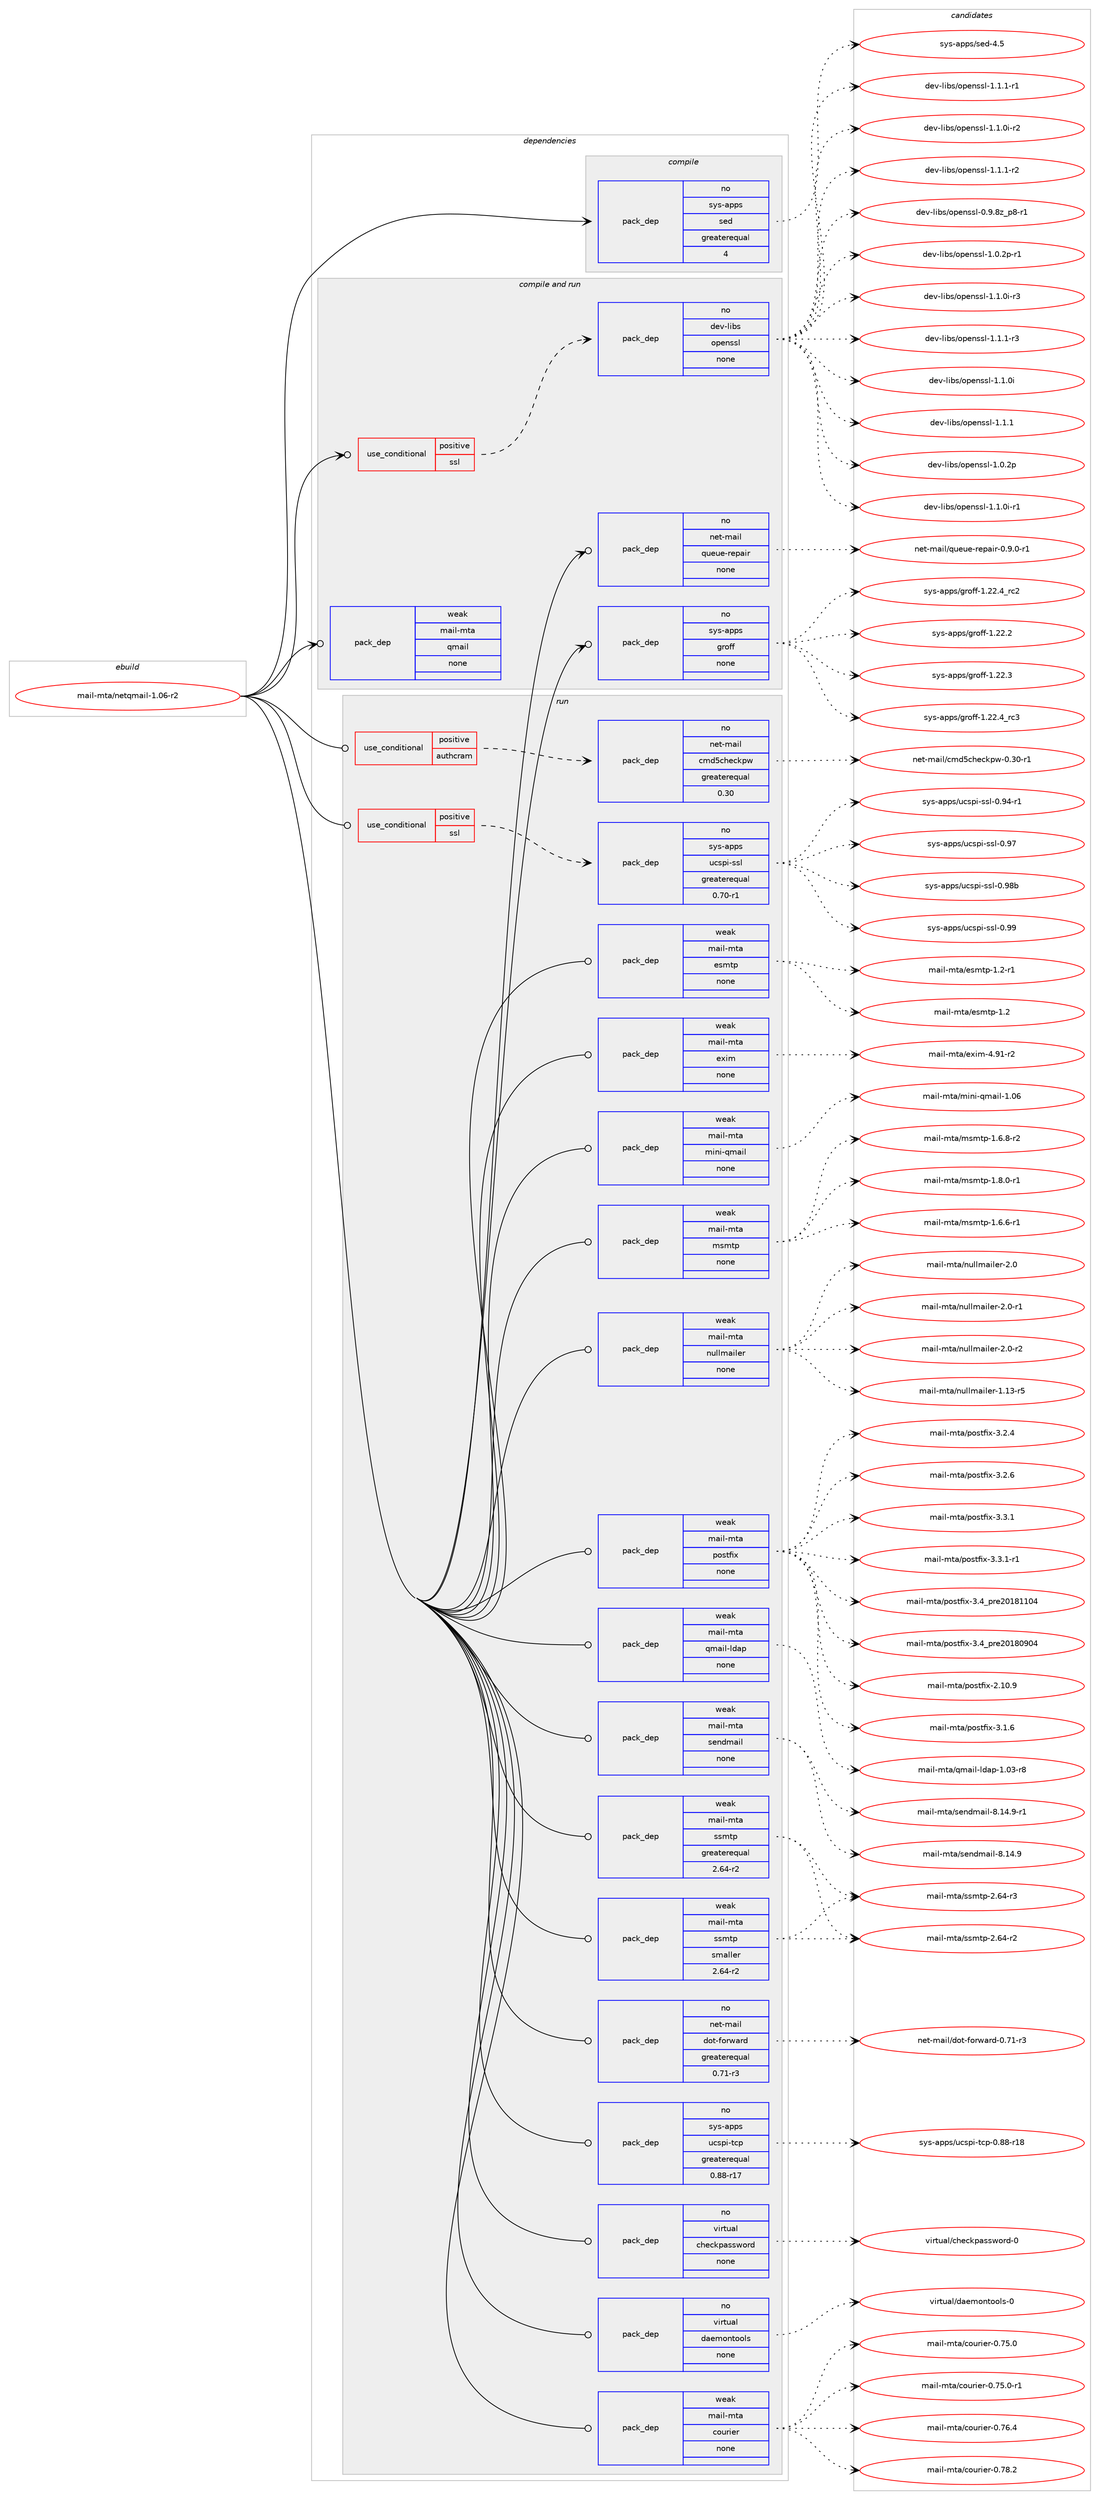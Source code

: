 digraph prolog {

# *************
# Graph options
# *************

newrank=true;
concentrate=true;
compound=true;
graph [rankdir=LR,fontname=Helvetica,fontsize=10,ranksep=1.5];#, ranksep=2.5, nodesep=0.2];
edge  [arrowhead=vee];
node  [fontname=Helvetica,fontsize=10];

# **********
# The ebuild
# **********

subgraph cluster_leftcol {
color=gray;
rank=same;
label=<<i>ebuild</i>>;
id [label="mail-mta/netqmail-1.06-r2", color=red, width=4, href="../mail-mta/netqmail-1.06-r2.svg"];
}

# ****************
# The dependencies
# ****************

subgraph cluster_midcol {
color=gray;
label=<<i>dependencies</i>>;
subgraph cluster_compile {
fillcolor="#eeeeee";
style=filled;
label=<<i>compile</i>>;
subgraph pack3636 {
dependency4406 [label=<<TABLE BORDER="0" CELLBORDER="1" CELLSPACING="0" CELLPADDING="4" WIDTH="220"><TR><TD ROWSPAN="6" CELLPADDING="30">pack_dep</TD></TR><TR><TD WIDTH="110">no</TD></TR><TR><TD>sys-apps</TD></TR><TR><TD>sed</TD></TR><TR><TD>greaterequal</TD></TR><TR><TD>4</TD></TR></TABLE>>, shape=none, color=blue];
}
id:e -> dependency4406:w [weight=20,style="solid",arrowhead="vee"];
}
subgraph cluster_compileandrun {
fillcolor="#eeeeee";
style=filled;
label=<<i>compile and run</i>>;
subgraph cond655 {
dependency4407 [label=<<TABLE BORDER="0" CELLBORDER="1" CELLSPACING="0" CELLPADDING="4"><TR><TD ROWSPAN="3" CELLPADDING="10">use_conditional</TD></TR><TR><TD>positive</TD></TR><TR><TD>ssl</TD></TR></TABLE>>, shape=none, color=red];
subgraph pack3637 {
dependency4408 [label=<<TABLE BORDER="0" CELLBORDER="1" CELLSPACING="0" CELLPADDING="4" WIDTH="220"><TR><TD ROWSPAN="6" CELLPADDING="30">pack_dep</TD></TR><TR><TD WIDTH="110">no</TD></TR><TR><TD>dev-libs</TD></TR><TR><TD>openssl</TD></TR><TR><TD>none</TD></TR><TR><TD></TD></TR></TABLE>>, shape=none, color=blue];
}
dependency4407:e -> dependency4408:w [weight=20,style="dashed",arrowhead="vee"];
}
id:e -> dependency4407:w [weight=20,style="solid",arrowhead="odotvee"];
subgraph pack3638 {
dependency4409 [label=<<TABLE BORDER="0" CELLBORDER="1" CELLSPACING="0" CELLPADDING="4" WIDTH="220"><TR><TD ROWSPAN="6" CELLPADDING="30">pack_dep</TD></TR><TR><TD WIDTH="110">no</TD></TR><TR><TD>net-mail</TD></TR><TR><TD>queue-repair</TD></TR><TR><TD>none</TD></TR><TR><TD></TD></TR></TABLE>>, shape=none, color=blue];
}
id:e -> dependency4409:w [weight=20,style="solid",arrowhead="odotvee"];
subgraph pack3639 {
dependency4410 [label=<<TABLE BORDER="0" CELLBORDER="1" CELLSPACING="0" CELLPADDING="4" WIDTH="220"><TR><TD ROWSPAN="6" CELLPADDING="30">pack_dep</TD></TR><TR><TD WIDTH="110">no</TD></TR><TR><TD>sys-apps</TD></TR><TR><TD>groff</TD></TR><TR><TD>none</TD></TR><TR><TD></TD></TR></TABLE>>, shape=none, color=blue];
}
id:e -> dependency4410:w [weight=20,style="solid",arrowhead="odotvee"];
subgraph pack3640 {
dependency4411 [label=<<TABLE BORDER="0" CELLBORDER="1" CELLSPACING="0" CELLPADDING="4" WIDTH="220"><TR><TD ROWSPAN="6" CELLPADDING="30">pack_dep</TD></TR><TR><TD WIDTH="110">weak</TD></TR><TR><TD>mail-mta</TD></TR><TR><TD>qmail</TD></TR><TR><TD>none</TD></TR><TR><TD></TD></TR></TABLE>>, shape=none, color=blue];
}
id:e -> dependency4411:w [weight=20,style="solid",arrowhead="odotvee"];
}
subgraph cluster_run {
fillcolor="#eeeeee";
style=filled;
label=<<i>run</i>>;
subgraph cond656 {
dependency4412 [label=<<TABLE BORDER="0" CELLBORDER="1" CELLSPACING="0" CELLPADDING="4"><TR><TD ROWSPAN="3" CELLPADDING="10">use_conditional</TD></TR><TR><TD>positive</TD></TR><TR><TD>authcram</TD></TR></TABLE>>, shape=none, color=red];
subgraph pack3641 {
dependency4413 [label=<<TABLE BORDER="0" CELLBORDER="1" CELLSPACING="0" CELLPADDING="4" WIDTH="220"><TR><TD ROWSPAN="6" CELLPADDING="30">pack_dep</TD></TR><TR><TD WIDTH="110">no</TD></TR><TR><TD>net-mail</TD></TR><TR><TD>cmd5checkpw</TD></TR><TR><TD>greaterequal</TD></TR><TR><TD>0.30</TD></TR></TABLE>>, shape=none, color=blue];
}
dependency4412:e -> dependency4413:w [weight=20,style="dashed",arrowhead="vee"];
}
id:e -> dependency4412:w [weight=20,style="solid",arrowhead="odot"];
subgraph cond657 {
dependency4414 [label=<<TABLE BORDER="0" CELLBORDER="1" CELLSPACING="0" CELLPADDING="4"><TR><TD ROWSPAN="3" CELLPADDING="10">use_conditional</TD></TR><TR><TD>positive</TD></TR><TR><TD>ssl</TD></TR></TABLE>>, shape=none, color=red];
subgraph pack3642 {
dependency4415 [label=<<TABLE BORDER="0" CELLBORDER="1" CELLSPACING="0" CELLPADDING="4" WIDTH="220"><TR><TD ROWSPAN="6" CELLPADDING="30">pack_dep</TD></TR><TR><TD WIDTH="110">no</TD></TR><TR><TD>sys-apps</TD></TR><TR><TD>ucspi-ssl</TD></TR><TR><TD>greaterequal</TD></TR><TR><TD>0.70-r1</TD></TR></TABLE>>, shape=none, color=blue];
}
dependency4414:e -> dependency4415:w [weight=20,style="dashed",arrowhead="vee"];
}
id:e -> dependency4414:w [weight=20,style="solid",arrowhead="odot"];
subgraph pack3643 {
dependency4416 [label=<<TABLE BORDER="0" CELLBORDER="1" CELLSPACING="0" CELLPADDING="4" WIDTH="220"><TR><TD ROWSPAN="6" CELLPADDING="30">pack_dep</TD></TR><TR><TD WIDTH="110">no</TD></TR><TR><TD>net-mail</TD></TR><TR><TD>dot-forward</TD></TR><TR><TD>greaterequal</TD></TR><TR><TD>0.71-r3</TD></TR></TABLE>>, shape=none, color=blue];
}
id:e -> dependency4416:w [weight=20,style="solid",arrowhead="odot"];
subgraph pack3644 {
dependency4417 [label=<<TABLE BORDER="0" CELLBORDER="1" CELLSPACING="0" CELLPADDING="4" WIDTH="220"><TR><TD ROWSPAN="6" CELLPADDING="30">pack_dep</TD></TR><TR><TD WIDTH="110">no</TD></TR><TR><TD>sys-apps</TD></TR><TR><TD>ucspi-tcp</TD></TR><TR><TD>greaterequal</TD></TR><TR><TD>0.88-r17</TD></TR></TABLE>>, shape=none, color=blue];
}
id:e -> dependency4417:w [weight=20,style="solid",arrowhead="odot"];
subgraph pack3645 {
dependency4418 [label=<<TABLE BORDER="0" CELLBORDER="1" CELLSPACING="0" CELLPADDING="4" WIDTH="220"><TR><TD ROWSPAN="6" CELLPADDING="30">pack_dep</TD></TR><TR><TD WIDTH="110">no</TD></TR><TR><TD>virtual</TD></TR><TR><TD>checkpassword</TD></TR><TR><TD>none</TD></TR><TR><TD></TD></TR></TABLE>>, shape=none, color=blue];
}
id:e -> dependency4418:w [weight=20,style="solid",arrowhead="odot"];
subgraph pack3646 {
dependency4419 [label=<<TABLE BORDER="0" CELLBORDER="1" CELLSPACING="0" CELLPADDING="4" WIDTH="220"><TR><TD ROWSPAN="6" CELLPADDING="30">pack_dep</TD></TR><TR><TD WIDTH="110">no</TD></TR><TR><TD>virtual</TD></TR><TR><TD>daemontools</TD></TR><TR><TD>none</TD></TR><TR><TD></TD></TR></TABLE>>, shape=none, color=blue];
}
id:e -> dependency4419:w [weight=20,style="solid",arrowhead="odot"];
subgraph pack3647 {
dependency4420 [label=<<TABLE BORDER="0" CELLBORDER="1" CELLSPACING="0" CELLPADDING="4" WIDTH="220"><TR><TD ROWSPAN="6" CELLPADDING="30">pack_dep</TD></TR><TR><TD WIDTH="110">weak</TD></TR><TR><TD>mail-mta</TD></TR><TR><TD>courier</TD></TR><TR><TD>none</TD></TR><TR><TD></TD></TR></TABLE>>, shape=none, color=blue];
}
id:e -> dependency4420:w [weight=20,style="solid",arrowhead="odot"];
subgraph pack3648 {
dependency4421 [label=<<TABLE BORDER="0" CELLBORDER="1" CELLSPACING="0" CELLPADDING="4" WIDTH="220"><TR><TD ROWSPAN="6" CELLPADDING="30">pack_dep</TD></TR><TR><TD WIDTH="110">weak</TD></TR><TR><TD>mail-mta</TD></TR><TR><TD>esmtp</TD></TR><TR><TD>none</TD></TR><TR><TD></TD></TR></TABLE>>, shape=none, color=blue];
}
id:e -> dependency4421:w [weight=20,style="solid",arrowhead="odot"];
subgraph pack3649 {
dependency4422 [label=<<TABLE BORDER="0" CELLBORDER="1" CELLSPACING="0" CELLPADDING="4" WIDTH="220"><TR><TD ROWSPAN="6" CELLPADDING="30">pack_dep</TD></TR><TR><TD WIDTH="110">weak</TD></TR><TR><TD>mail-mta</TD></TR><TR><TD>exim</TD></TR><TR><TD>none</TD></TR><TR><TD></TD></TR></TABLE>>, shape=none, color=blue];
}
id:e -> dependency4422:w [weight=20,style="solid",arrowhead="odot"];
subgraph pack3650 {
dependency4423 [label=<<TABLE BORDER="0" CELLBORDER="1" CELLSPACING="0" CELLPADDING="4" WIDTH="220"><TR><TD ROWSPAN="6" CELLPADDING="30">pack_dep</TD></TR><TR><TD WIDTH="110">weak</TD></TR><TR><TD>mail-mta</TD></TR><TR><TD>mini-qmail</TD></TR><TR><TD>none</TD></TR><TR><TD></TD></TR></TABLE>>, shape=none, color=blue];
}
id:e -> dependency4423:w [weight=20,style="solid",arrowhead="odot"];
subgraph pack3651 {
dependency4424 [label=<<TABLE BORDER="0" CELLBORDER="1" CELLSPACING="0" CELLPADDING="4" WIDTH="220"><TR><TD ROWSPAN="6" CELLPADDING="30">pack_dep</TD></TR><TR><TD WIDTH="110">weak</TD></TR><TR><TD>mail-mta</TD></TR><TR><TD>msmtp</TD></TR><TR><TD>none</TD></TR><TR><TD></TD></TR></TABLE>>, shape=none, color=blue];
}
id:e -> dependency4424:w [weight=20,style="solid",arrowhead="odot"];
subgraph pack3652 {
dependency4425 [label=<<TABLE BORDER="0" CELLBORDER="1" CELLSPACING="0" CELLPADDING="4" WIDTH="220"><TR><TD ROWSPAN="6" CELLPADDING="30">pack_dep</TD></TR><TR><TD WIDTH="110">weak</TD></TR><TR><TD>mail-mta</TD></TR><TR><TD>nullmailer</TD></TR><TR><TD>none</TD></TR><TR><TD></TD></TR></TABLE>>, shape=none, color=blue];
}
id:e -> dependency4425:w [weight=20,style="solid",arrowhead="odot"];
subgraph pack3653 {
dependency4426 [label=<<TABLE BORDER="0" CELLBORDER="1" CELLSPACING="0" CELLPADDING="4" WIDTH="220"><TR><TD ROWSPAN="6" CELLPADDING="30">pack_dep</TD></TR><TR><TD WIDTH="110">weak</TD></TR><TR><TD>mail-mta</TD></TR><TR><TD>postfix</TD></TR><TR><TD>none</TD></TR><TR><TD></TD></TR></TABLE>>, shape=none, color=blue];
}
id:e -> dependency4426:w [weight=20,style="solid",arrowhead="odot"];
subgraph pack3654 {
dependency4427 [label=<<TABLE BORDER="0" CELLBORDER="1" CELLSPACING="0" CELLPADDING="4" WIDTH="220"><TR><TD ROWSPAN="6" CELLPADDING="30">pack_dep</TD></TR><TR><TD WIDTH="110">weak</TD></TR><TR><TD>mail-mta</TD></TR><TR><TD>qmail-ldap</TD></TR><TR><TD>none</TD></TR><TR><TD></TD></TR></TABLE>>, shape=none, color=blue];
}
id:e -> dependency4427:w [weight=20,style="solid",arrowhead="odot"];
subgraph pack3655 {
dependency4428 [label=<<TABLE BORDER="0" CELLBORDER="1" CELLSPACING="0" CELLPADDING="4" WIDTH="220"><TR><TD ROWSPAN="6" CELLPADDING="30">pack_dep</TD></TR><TR><TD WIDTH="110">weak</TD></TR><TR><TD>mail-mta</TD></TR><TR><TD>sendmail</TD></TR><TR><TD>none</TD></TR><TR><TD></TD></TR></TABLE>>, shape=none, color=blue];
}
id:e -> dependency4428:w [weight=20,style="solid",arrowhead="odot"];
subgraph pack3656 {
dependency4429 [label=<<TABLE BORDER="0" CELLBORDER="1" CELLSPACING="0" CELLPADDING="4" WIDTH="220"><TR><TD ROWSPAN="6" CELLPADDING="30">pack_dep</TD></TR><TR><TD WIDTH="110">weak</TD></TR><TR><TD>mail-mta</TD></TR><TR><TD>ssmtp</TD></TR><TR><TD>greaterequal</TD></TR><TR><TD>2.64-r2</TD></TR></TABLE>>, shape=none, color=blue];
}
id:e -> dependency4429:w [weight=20,style="solid",arrowhead="odot"];
subgraph pack3657 {
dependency4430 [label=<<TABLE BORDER="0" CELLBORDER="1" CELLSPACING="0" CELLPADDING="4" WIDTH="220"><TR><TD ROWSPAN="6" CELLPADDING="30">pack_dep</TD></TR><TR><TD WIDTH="110">weak</TD></TR><TR><TD>mail-mta</TD></TR><TR><TD>ssmtp</TD></TR><TR><TD>smaller</TD></TR><TR><TD>2.64-r2</TD></TR></TABLE>>, shape=none, color=blue];
}
id:e -> dependency4430:w [weight=20,style="solid",arrowhead="odot"];
}
}

# **************
# The candidates
# **************

subgraph cluster_choices {
rank=same;
color=gray;
label=<<i>candidates</i>>;

subgraph choice3636 {
color=black;
nodesep=1;
choice11512111545971121121154711510110045524653 [label="sys-apps/sed-4.5", color=red, width=4,href="../sys-apps/sed-4.5.svg"];
dependency4406:e -> choice11512111545971121121154711510110045524653:w [style=dotted,weight="100"];
}
subgraph choice3637 {
color=black;
nodesep=1;
choice100101118451081059811547111112101110115115108454946494648105 [label="dev-libs/openssl-1.1.0i", color=red, width=4,href="../dev-libs/openssl-1.1.0i.svg"];
choice100101118451081059811547111112101110115115108454946494649 [label="dev-libs/openssl-1.1.1", color=red, width=4,href="../dev-libs/openssl-1.1.1.svg"];
choice100101118451081059811547111112101110115115108454946484650112 [label="dev-libs/openssl-1.0.2p", color=red, width=4,href="../dev-libs/openssl-1.0.2p.svg"];
choice1001011184510810598115471111121011101151151084549464946481054511449 [label="dev-libs/openssl-1.1.0i-r1", color=red, width=4,href="../dev-libs/openssl-1.1.0i-r1.svg"];
choice1001011184510810598115471111121011101151151084549464946494511449 [label="dev-libs/openssl-1.1.1-r1", color=red, width=4,href="../dev-libs/openssl-1.1.1-r1.svg"];
choice1001011184510810598115471111121011101151151084549464946481054511450 [label="dev-libs/openssl-1.1.0i-r2", color=red, width=4,href="../dev-libs/openssl-1.1.0i-r2.svg"];
choice1001011184510810598115471111121011101151151084549464946494511450 [label="dev-libs/openssl-1.1.1-r2", color=red, width=4,href="../dev-libs/openssl-1.1.1-r2.svg"];
choice10010111845108105981154711111210111011511510845484657465612295112564511449 [label="dev-libs/openssl-0.9.8z_p8-r1", color=red, width=4,href="../dev-libs/openssl-0.9.8z_p8-r1.svg"];
choice1001011184510810598115471111121011101151151084549464846501124511449 [label="dev-libs/openssl-1.0.2p-r1", color=red, width=4,href="../dev-libs/openssl-1.0.2p-r1.svg"];
choice1001011184510810598115471111121011101151151084549464946481054511451 [label="dev-libs/openssl-1.1.0i-r3", color=red, width=4,href="../dev-libs/openssl-1.1.0i-r3.svg"];
choice1001011184510810598115471111121011101151151084549464946494511451 [label="dev-libs/openssl-1.1.1-r3", color=red, width=4,href="../dev-libs/openssl-1.1.1-r3.svg"];
dependency4408:e -> choice100101118451081059811547111112101110115115108454946494648105:w [style=dotted,weight="100"];
dependency4408:e -> choice100101118451081059811547111112101110115115108454946494649:w [style=dotted,weight="100"];
dependency4408:e -> choice100101118451081059811547111112101110115115108454946484650112:w [style=dotted,weight="100"];
dependency4408:e -> choice1001011184510810598115471111121011101151151084549464946481054511449:w [style=dotted,weight="100"];
dependency4408:e -> choice1001011184510810598115471111121011101151151084549464946494511449:w [style=dotted,weight="100"];
dependency4408:e -> choice1001011184510810598115471111121011101151151084549464946481054511450:w [style=dotted,weight="100"];
dependency4408:e -> choice1001011184510810598115471111121011101151151084549464946494511450:w [style=dotted,weight="100"];
dependency4408:e -> choice10010111845108105981154711111210111011511510845484657465612295112564511449:w [style=dotted,weight="100"];
dependency4408:e -> choice1001011184510810598115471111121011101151151084549464846501124511449:w [style=dotted,weight="100"];
dependency4408:e -> choice1001011184510810598115471111121011101151151084549464946481054511451:w [style=dotted,weight="100"];
dependency4408:e -> choice1001011184510810598115471111121011101151151084549464946494511451:w [style=dotted,weight="100"];
}
subgraph choice3638 {
color=black;
nodesep=1;
choice11010111645109971051084711311710111710145114101112971051144548465746484511449 [label="net-mail/queue-repair-0.9.0-r1", color=red, width=4,href="../net-mail/queue-repair-0.9.0-r1.svg"];
dependency4409:e -> choice11010111645109971051084711311710111710145114101112971051144548465746484511449:w [style=dotted,weight="100"];
}
subgraph choice3639 {
color=black;
nodesep=1;
choice11512111545971121121154710311411110210245494650504652951149950 [label="sys-apps/groff-1.22.4_rc2", color=red, width=4,href="../sys-apps/groff-1.22.4_rc2.svg"];
choice11512111545971121121154710311411110210245494650504650 [label="sys-apps/groff-1.22.2", color=red, width=4,href="../sys-apps/groff-1.22.2.svg"];
choice11512111545971121121154710311411110210245494650504651 [label="sys-apps/groff-1.22.3", color=red, width=4,href="../sys-apps/groff-1.22.3.svg"];
choice11512111545971121121154710311411110210245494650504652951149951 [label="sys-apps/groff-1.22.4_rc3", color=red, width=4,href="../sys-apps/groff-1.22.4_rc3.svg"];
dependency4410:e -> choice11512111545971121121154710311411110210245494650504652951149950:w [style=dotted,weight="100"];
dependency4410:e -> choice11512111545971121121154710311411110210245494650504650:w [style=dotted,weight="100"];
dependency4410:e -> choice11512111545971121121154710311411110210245494650504651:w [style=dotted,weight="100"];
dependency4410:e -> choice11512111545971121121154710311411110210245494650504652951149951:w [style=dotted,weight="100"];
}
subgraph choice3640 {
color=black;
nodesep=1;
}
subgraph choice3641 {
color=black;
nodesep=1;
choice1101011164510997105108479910910053991041019910711211945484651484511449 [label="net-mail/cmd5checkpw-0.30-r1", color=red, width=4,href="../net-mail/cmd5checkpw-0.30-r1.svg"];
dependency4413:e -> choice1101011164510997105108479910910053991041019910711211945484651484511449:w [style=dotted,weight="100"];
}
subgraph choice3642 {
color=black;
nodesep=1;
choice115121115459711211211547117991151121054511511510845484657524511449 [label="sys-apps/ucspi-ssl-0.94-r1", color=red, width=4,href="../sys-apps/ucspi-ssl-0.94-r1.svg"];
choice11512111545971121121154711799115112105451151151084548465755 [label="sys-apps/ucspi-ssl-0.97", color=red, width=4,href="../sys-apps/ucspi-ssl-0.97.svg"];
choice1151211154597112112115471179911511210545115115108454846575698 [label="sys-apps/ucspi-ssl-0.98b", color=red, width=4,href="../sys-apps/ucspi-ssl-0.98b.svg"];
choice11512111545971121121154711799115112105451151151084548465757 [label="sys-apps/ucspi-ssl-0.99", color=red, width=4,href="../sys-apps/ucspi-ssl-0.99.svg"];
dependency4415:e -> choice115121115459711211211547117991151121054511511510845484657524511449:w [style=dotted,weight="100"];
dependency4415:e -> choice11512111545971121121154711799115112105451151151084548465755:w [style=dotted,weight="100"];
dependency4415:e -> choice1151211154597112112115471179911511210545115115108454846575698:w [style=dotted,weight="100"];
dependency4415:e -> choice11512111545971121121154711799115112105451151151084548465757:w [style=dotted,weight="100"];
}
subgraph choice3643 {
color=black;
nodesep=1;
choice110101116451099710510847100111116451021111141199711410045484655494511451 [label="net-mail/dot-forward-0.71-r3", color=red, width=4,href="../net-mail/dot-forward-0.71-r3.svg"];
dependency4416:e -> choice110101116451099710510847100111116451021111141199711410045484655494511451:w [style=dotted,weight="100"];
}
subgraph choice3644 {
color=black;
nodesep=1;
choice1151211154597112112115471179911511210545116991124548465656451144956 [label="sys-apps/ucspi-tcp-0.88-r18", color=red, width=4,href="../sys-apps/ucspi-tcp-0.88-r18.svg"];
dependency4417:e -> choice1151211154597112112115471179911511210545116991124548465656451144956:w [style=dotted,weight="100"];
}
subgraph choice3645 {
color=black;
nodesep=1;
choice11810511411611797108479910410199107112971151151191111141004548 [label="virtual/checkpassword-0", color=red, width=4,href="../virtual/checkpassword-0.svg"];
dependency4418:e -> choice11810511411611797108479910410199107112971151151191111141004548:w [style=dotted,weight="100"];
}
subgraph choice3646 {
color=black;
nodesep=1;
choice1181051141161179710847100971011091111101161111111081154548 [label="virtual/daemontools-0", color=red, width=4,href="../virtual/daemontools-0.svg"];
dependency4419:e -> choice1181051141161179710847100971011091111101161111111081154548:w [style=dotted,weight="100"];
}
subgraph choice3647 {
color=black;
nodesep=1;
choice109971051084510911697479911111711410510111445484655534648 [label="mail-mta/courier-0.75.0", color=red, width=4,href="../mail-mta/courier-0.75.0.svg"];
choice1099710510845109116974799111117114105101114454846555346484511449 [label="mail-mta/courier-0.75.0-r1", color=red, width=4,href="../mail-mta/courier-0.75.0-r1.svg"];
choice109971051084510911697479911111711410510111445484655544652 [label="mail-mta/courier-0.76.4", color=red, width=4,href="../mail-mta/courier-0.76.4.svg"];
choice109971051084510911697479911111711410510111445484655564650 [label="mail-mta/courier-0.78.2", color=red, width=4,href="../mail-mta/courier-0.78.2.svg"];
dependency4420:e -> choice109971051084510911697479911111711410510111445484655534648:w [style=dotted,weight="100"];
dependency4420:e -> choice1099710510845109116974799111117114105101114454846555346484511449:w [style=dotted,weight="100"];
dependency4420:e -> choice109971051084510911697479911111711410510111445484655544652:w [style=dotted,weight="100"];
dependency4420:e -> choice109971051084510911697479911111711410510111445484655564650:w [style=dotted,weight="100"];
}
subgraph choice3648 {
color=black;
nodesep=1;
choice1099710510845109116974710111510911611245494650 [label="mail-mta/esmtp-1.2", color=red, width=4,href="../mail-mta/esmtp-1.2.svg"];
choice10997105108451091169747101115109116112454946504511449 [label="mail-mta/esmtp-1.2-r1", color=red, width=4,href="../mail-mta/esmtp-1.2-r1.svg"];
dependency4421:e -> choice1099710510845109116974710111510911611245494650:w [style=dotted,weight="100"];
dependency4421:e -> choice10997105108451091169747101115109116112454946504511449:w [style=dotted,weight="100"];
}
subgraph choice3649 {
color=black;
nodesep=1;
choice1099710510845109116974710112010510945524657494511450 [label="mail-mta/exim-4.91-r2", color=red, width=4,href="../mail-mta/exim-4.91-r2.svg"];
dependency4422:e -> choice1099710510845109116974710112010510945524657494511450:w [style=dotted,weight="100"];
}
subgraph choice3650 {
color=black;
nodesep=1;
choice1099710510845109116974710910511010545113109971051084549464854 [label="mail-mta/mini-qmail-1.06", color=red, width=4,href="../mail-mta/mini-qmail-1.06.svg"];
dependency4423:e -> choice1099710510845109116974710910511010545113109971051084549464854:w [style=dotted,weight="100"];
}
subgraph choice3651 {
color=black;
nodesep=1;
choice109971051084510911697471091151091161124549465446544511449 [label="mail-mta/msmtp-1.6.6-r1", color=red, width=4,href="../mail-mta/msmtp-1.6.6-r1.svg"];
choice109971051084510911697471091151091161124549465446564511450 [label="mail-mta/msmtp-1.6.8-r2", color=red, width=4,href="../mail-mta/msmtp-1.6.8-r2.svg"];
choice109971051084510911697471091151091161124549465646484511449 [label="mail-mta/msmtp-1.8.0-r1", color=red, width=4,href="../mail-mta/msmtp-1.8.0-r1.svg"];
dependency4424:e -> choice109971051084510911697471091151091161124549465446544511449:w [style=dotted,weight="100"];
dependency4424:e -> choice109971051084510911697471091151091161124549465446564511450:w [style=dotted,weight="100"];
dependency4424:e -> choice109971051084510911697471091151091161124549465646484511449:w [style=dotted,weight="100"];
}
subgraph choice3652 {
color=black;
nodesep=1;
choice109971051084510911697471101171081081099710510810111445494649514511453 [label="mail-mta/nullmailer-1.13-r5", color=red, width=4,href="../mail-mta/nullmailer-1.13-r5.svg"];
choice109971051084510911697471101171081081099710510810111445504648 [label="mail-mta/nullmailer-2.0", color=red, width=4,href="../mail-mta/nullmailer-2.0.svg"];
choice1099710510845109116974711011710810810997105108101114455046484511449 [label="mail-mta/nullmailer-2.0-r1", color=red, width=4,href="../mail-mta/nullmailer-2.0-r1.svg"];
choice1099710510845109116974711011710810810997105108101114455046484511450 [label="mail-mta/nullmailer-2.0-r2", color=red, width=4,href="../mail-mta/nullmailer-2.0-r2.svg"];
dependency4425:e -> choice109971051084510911697471101171081081099710510810111445494649514511453:w [style=dotted,weight="100"];
dependency4425:e -> choice109971051084510911697471101171081081099710510810111445504648:w [style=dotted,weight="100"];
dependency4425:e -> choice1099710510845109116974711011710810810997105108101114455046484511449:w [style=dotted,weight="100"];
dependency4425:e -> choice1099710510845109116974711011710810810997105108101114455046484511450:w [style=dotted,weight="100"];
}
subgraph choice3653 {
color=black;
nodesep=1;
choice1099710510845109116974711211111511610210512045514652951121141015048495648574852 [label="mail-mta/postfix-3.4_pre20180904", color=red, width=4,href="../mail-mta/postfix-3.4_pre20180904.svg"];
choice1099710510845109116974711211111511610210512045504649484657 [label="mail-mta/postfix-2.10.9", color=red, width=4,href="../mail-mta/postfix-2.10.9.svg"];
choice10997105108451091169747112111115116102105120455146494654 [label="mail-mta/postfix-3.1.6", color=red, width=4,href="../mail-mta/postfix-3.1.6.svg"];
choice10997105108451091169747112111115116102105120455146504652 [label="mail-mta/postfix-3.2.4", color=red, width=4,href="../mail-mta/postfix-3.2.4.svg"];
choice10997105108451091169747112111115116102105120455146504654 [label="mail-mta/postfix-3.2.6", color=red, width=4,href="../mail-mta/postfix-3.2.6.svg"];
choice10997105108451091169747112111115116102105120455146514649 [label="mail-mta/postfix-3.3.1", color=red, width=4,href="../mail-mta/postfix-3.3.1.svg"];
choice109971051084510911697471121111151161021051204551465146494511449 [label="mail-mta/postfix-3.3.1-r1", color=red, width=4,href="../mail-mta/postfix-3.3.1-r1.svg"];
choice1099710510845109116974711211111511610210512045514652951121141015048495649494852 [label="mail-mta/postfix-3.4_pre20181104", color=red, width=4,href="../mail-mta/postfix-3.4_pre20181104.svg"];
dependency4426:e -> choice1099710510845109116974711211111511610210512045514652951121141015048495648574852:w [style=dotted,weight="100"];
dependency4426:e -> choice1099710510845109116974711211111511610210512045504649484657:w [style=dotted,weight="100"];
dependency4426:e -> choice10997105108451091169747112111115116102105120455146494654:w [style=dotted,weight="100"];
dependency4426:e -> choice10997105108451091169747112111115116102105120455146504652:w [style=dotted,weight="100"];
dependency4426:e -> choice10997105108451091169747112111115116102105120455146504654:w [style=dotted,weight="100"];
dependency4426:e -> choice10997105108451091169747112111115116102105120455146514649:w [style=dotted,weight="100"];
dependency4426:e -> choice109971051084510911697471121111151161021051204551465146494511449:w [style=dotted,weight="100"];
dependency4426:e -> choice1099710510845109116974711211111511610210512045514652951121141015048495649494852:w [style=dotted,weight="100"];
}
subgraph choice3654 {
color=black;
nodesep=1;
choice1099710510845109116974711310997105108451081009711245494648514511456 [label="mail-mta/qmail-ldap-1.03-r8", color=red, width=4,href="../mail-mta/qmail-ldap-1.03-r8.svg"];
dependency4427:e -> choice1099710510845109116974711310997105108451081009711245494648514511456:w [style=dotted,weight="100"];
}
subgraph choice3655 {
color=black;
nodesep=1;
choice109971051084510911697471151011101001099710510845564649524657 [label="mail-mta/sendmail-8.14.9", color=red, width=4,href="../mail-mta/sendmail-8.14.9.svg"];
choice1099710510845109116974711510111010010997105108455646495246574511449 [label="mail-mta/sendmail-8.14.9-r1", color=red, width=4,href="../mail-mta/sendmail-8.14.9-r1.svg"];
dependency4428:e -> choice109971051084510911697471151011101001099710510845564649524657:w [style=dotted,weight="100"];
dependency4428:e -> choice1099710510845109116974711510111010010997105108455646495246574511449:w [style=dotted,weight="100"];
}
subgraph choice3656 {
color=black;
nodesep=1;
choice1099710510845109116974711511510911611245504654524511450 [label="mail-mta/ssmtp-2.64-r2", color=red, width=4,href="../mail-mta/ssmtp-2.64-r2.svg"];
choice1099710510845109116974711511510911611245504654524511451 [label="mail-mta/ssmtp-2.64-r3", color=red, width=4,href="../mail-mta/ssmtp-2.64-r3.svg"];
dependency4429:e -> choice1099710510845109116974711511510911611245504654524511450:w [style=dotted,weight="100"];
dependency4429:e -> choice1099710510845109116974711511510911611245504654524511451:w [style=dotted,weight="100"];
}
subgraph choice3657 {
color=black;
nodesep=1;
choice1099710510845109116974711511510911611245504654524511450 [label="mail-mta/ssmtp-2.64-r2", color=red, width=4,href="../mail-mta/ssmtp-2.64-r2.svg"];
choice1099710510845109116974711511510911611245504654524511451 [label="mail-mta/ssmtp-2.64-r3", color=red, width=4,href="../mail-mta/ssmtp-2.64-r3.svg"];
dependency4430:e -> choice1099710510845109116974711511510911611245504654524511450:w [style=dotted,weight="100"];
dependency4430:e -> choice1099710510845109116974711511510911611245504654524511451:w [style=dotted,weight="100"];
}
}

}
